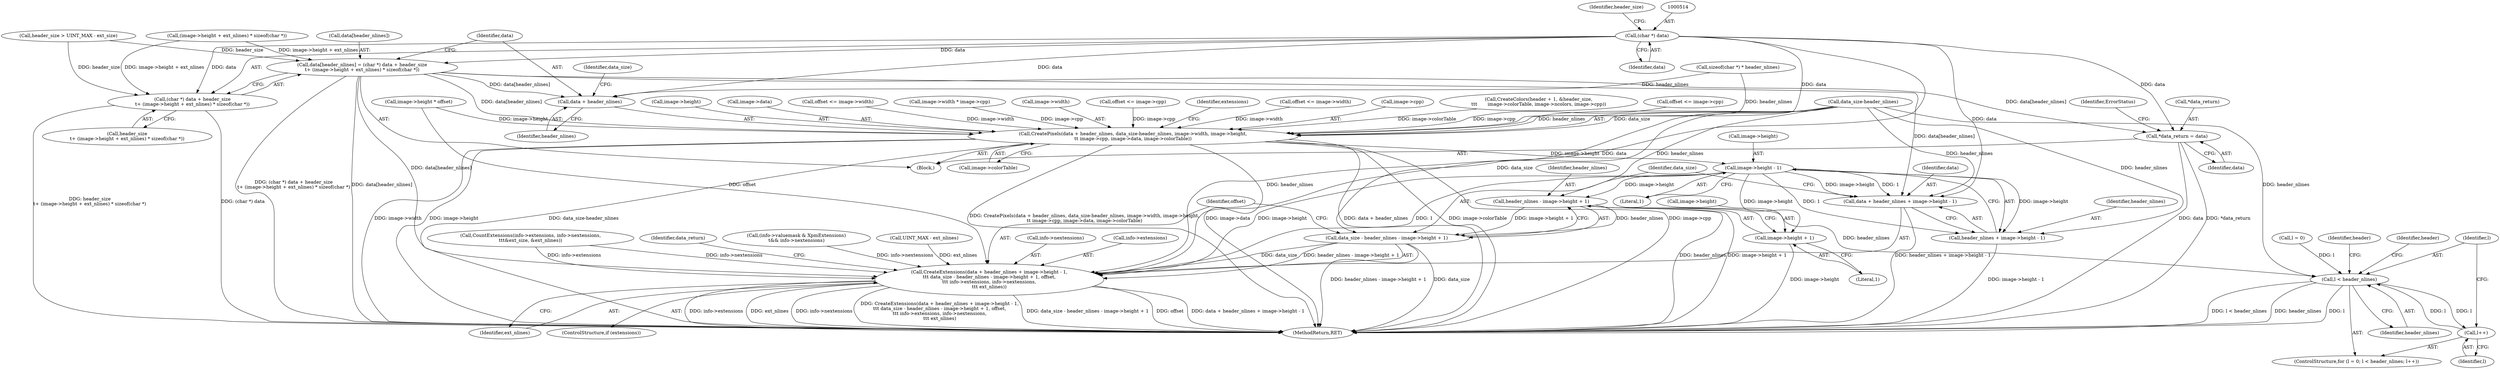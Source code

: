 digraph "0_libXpm_d1167418f0fd02a27f617ec5afd6db053afbe185@pointer" {
"1000513" [label="(Call,(char *) data)"];
"1000508" [label="(Call,data[header_nlines] = (char *) data + header_size\n\t+ (image->height + ext_nlines) * sizeof(char *))"];
"1000526" [label="(Call,CreatePixels(data + header_nlines, data_size-header_nlines, image->width, image->height,\n\t\t image->cpp, image->data, image->colorTable))"];
"1000555" [label="(Call,image->height - 1)"];
"1000550" [label="(Call,CreateExtensions(data + header_nlines + image->height - 1,\n\t\t\t data_size - header_nlines - image->height + 1, offset,\n\t\t\t info->extensions, info->nextensions,\n\t\t\t ext_nlines))"];
"1000551" [label="(Call,data + header_nlines + image->height - 1)"];
"1000553" [label="(Call,header_nlines + image->height - 1)"];
"1000562" [label="(Call,header_nlines - image->height + 1)"];
"1000560" [label="(Call,data_size - header_nlines - image->height + 1)"];
"1000592" [label="(Call,l < header_nlines)"];
"1000595" [label="(Call,l++)"];
"1000564" [label="(Call,image->height + 1)"];
"1000527" [label="(Call,data + header_nlines)"];
"1000577" [label="(Call,*data_return = data)"];
"1000512" [label="(Call,(char *) data + header_size\n\t+ (image->height + ext_nlines) * sizeof(char *))"];
"1000539" [label="(Call,image->cpp)"];
"1000204" [label="(Call,sizeof(char *) * header_nlines)"];
"1000312" [label="(Call,CreateColors(header + 1, &header_size,\n\t\t\t       image->colorTable, image->ncolors, image->cpp))"];
"1000570" [label="(Call,info->extensions)"];
"1000351" [label="(Call,offset <= image->cpp)"];
"1000554" [label="(Identifier,header_nlines)"];
"1000580" [label="(Identifier,data)"];
"1000421" [label="(Call,header_size > UINT_MAX - ext_size)"];
"1000596" [label="(Identifier,l)"];
"1000592" [label="(Call,l < header_nlines)"];
"1000577" [label="(Call,*data_return = data)"];
"1000536" [label="(Call,image->height)"];
"1000167" [label="(Call,CountExtensions(info->extensions, info->nextensions,\n\t\t\t&ext_size, &ext_nlines))"];
"1000588" [label="(ControlStructure,for (l = 0; l < header_nlines; l++))"];
"1000589" [label="(Call,l = 0)"];
"1000516" [label="(Call,header_size\n\t+ (image->height + ext_nlines) * sizeof(char *))"];
"1000599" [label="(Identifier,header)"];
"1000414" [label="(Call,image->height * offset)"];
"1000606" [label="(Identifier,header)"];
"1000518" [label="(Call,(image->height + ext_nlines) * sizeof(char *))"];
"1000550" [label="(Call,CreateExtensions(data + header_nlines + image->height - 1,\n\t\t\t data_size - header_nlines - image->height + 1, offset,\n\t\t\t info->extensions, info->nextensions,\n\t\t\t ext_nlines))"];
"1000559" [label="(Literal,1)"];
"1000509" [label="(Call,data[header_nlines])"];
"1000555" [label="(Call,image->height - 1)"];
"1000609" [label="(MethodReturn,RET)"];
"1000542" [label="(Call,image->data)"];
"1000513" [label="(Call,(char *) data)"];
"1000564" [label="(Call,image->height + 1)"];
"1000552" [label="(Identifier,data)"];
"1000563" [label="(Identifier,header_nlines)"];
"1000551" [label="(Call,data + header_nlines + image->height - 1)"];
"1000576" [label="(Identifier,ext_nlines)"];
"1000548" [label="(ControlStructure,if (extensions))"];
"1000512" [label="(Call,(char *) data + header_size\n\t+ (image->height + ext_nlines) * sizeof(char *))"];
"1000529" [label="(Identifier,header_nlines)"];
"1000578" [label="(Call,*data_return)"];
"1000595" [label="(Call,l++)"];
"1000358" [label="(Call,offset <= image->width)"];
"1000528" [label="(Identifier,data)"];
"1000531" [label="(Identifier,data_size)"];
"1000336" [label="(Call,image->width * image->cpp)"];
"1000553" [label="(Call,header_nlines + image->height - 1)"];
"1000533" [label="(Call,image->width)"];
"1000579" [label="(Identifier,data_return)"];
"1000526" [label="(Call,CreatePixels(data + header_nlines, data_size-header_nlines, image->width, image->height,\n\t\t image->cpp, image->data, image->colorTable))"];
"1000561" [label="(Identifier,data_size)"];
"1000565" [label="(Call,image->height)"];
"1000560" [label="(Call,data_size - header_nlines - image->height + 1)"];
"1000363" [label="(Call,offset <= image->cpp)"];
"1000562" [label="(Call,header_nlines - image->height + 1)"];
"1000582" [label="(Identifier,ErrorStatus)"];
"1000155" [label="(Call,(info->valuemask & XpmExtensions)\n\t&& info->nextensions)"];
"1000549" [label="(Identifier,extensions)"];
"1000376" [label="(Call,UINT_MAX - ext_nlines)"];
"1000517" [label="(Identifier,header_size)"];
"1000593" [label="(Identifier,l)"];
"1000545" [label="(Call,image->colorTable)"];
"1000346" [label="(Call,offset <= image->width)"];
"1000568" [label="(Literal,1)"];
"1000527" [label="(Call,data + header_nlines)"];
"1000530" [label="(Call,data_size-header_nlines)"];
"1000556" [label="(Call,image->height)"];
"1000515" [label="(Identifier,data)"];
"1000117" [label="(Block,)"];
"1000573" [label="(Call,info->nextensions)"];
"1000569" [label="(Identifier,offset)"];
"1000508" [label="(Call,data[header_nlines] = (char *) data + header_size\n\t+ (image->height + ext_nlines) * sizeof(char *))"];
"1000594" [label="(Identifier,header_nlines)"];
"1000513" -> "1000512"  [label="AST: "];
"1000513" -> "1000515"  [label="CFG: "];
"1000514" -> "1000513"  [label="AST: "];
"1000515" -> "1000513"  [label="AST: "];
"1000517" -> "1000513"  [label="CFG: "];
"1000513" -> "1000508"  [label="DDG: data"];
"1000513" -> "1000512"  [label="DDG: data"];
"1000513" -> "1000526"  [label="DDG: data"];
"1000513" -> "1000527"  [label="DDG: data"];
"1000513" -> "1000550"  [label="DDG: data"];
"1000513" -> "1000551"  [label="DDG: data"];
"1000513" -> "1000577"  [label="DDG: data"];
"1000508" -> "1000117"  [label="AST: "];
"1000508" -> "1000512"  [label="CFG: "];
"1000509" -> "1000508"  [label="AST: "];
"1000512" -> "1000508"  [label="AST: "];
"1000528" -> "1000508"  [label="CFG: "];
"1000508" -> "1000609"  [label="DDG: data[header_nlines]"];
"1000508" -> "1000609"  [label="DDG: (char *) data + header_size\n\t+ (image->height + ext_nlines) * sizeof(char *)"];
"1000421" -> "1000508"  [label="DDG: header_size"];
"1000518" -> "1000508"  [label="DDG: image->height + ext_nlines"];
"1000508" -> "1000526"  [label="DDG: data[header_nlines]"];
"1000508" -> "1000527"  [label="DDG: data[header_nlines]"];
"1000508" -> "1000550"  [label="DDG: data[header_nlines]"];
"1000508" -> "1000551"  [label="DDG: data[header_nlines]"];
"1000508" -> "1000577"  [label="DDG: data[header_nlines]"];
"1000526" -> "1000117"  [label="AST: "];
"1000526" -> "1000545"  [label="CFG: "];
"1000527" -> "1000526"  [label="AST: "];
"1000530" -> "1000526"  [label="AST: "];
"1000533" -> "1000526"  [label="AST: "];
"1000536" -> "1000526"  [label="AST: "];
"1000539" -> "1000526"  [label="AST: "];
"1000542" -> "1000526"  [label="AST: "];
"1000545" -> "1000526"  [label="AST: "];
"1000549" -> "1000526"  [label="CFG: "];
"1000526" -> "1000609"  [label="DDG: image->width"];
"1000526" -> "1000609"  [label="DDG: image->height"];
"1000526" -> "1000609"  [label="DDG: data_size-header_nlines"];
"1000526" -> "1000609"  [label="DDG: CreatePixels(data + header_nlines, data_size-header_nlines, image->width, image->height,\n\t\t image->cpp, image->data, image->colorTable)"];
"1000526" -> "1000609"  [label="DDG: image->data"];
"1000526" -> "1000609"  [label="DDG: data + header_nlines"];
"1000526" -> "1000609"  [label="DDG: image->colorTable"];
"1000526" -> "1000609"  [label="DDG: image->cpp"];
"1000204" -> "1000526"  [label="DDG: header_nlines"];
"1000530" -> "1000526"  [label="DDG: data_size"];
"1000530" -> "1000526"  [label="DDG: header_nlines"];
"1000346" -> "1000526"  [label="DDG: image->width"];
"1000358" -> "1000526"  [label="DDG: image->width"];
"1000414" -> "1000526"  [label="DDG: image->height"];
"1000363" -> "1000526"  [label="DDG: image->cpp"];
"1000351" -> "1000526"  [label="DDG: image->cpp"];
"1000336" -> "1000526"  [label="DDG: image->cpp"];
"1000312" -> "1000526"  [label="DDG: image->colorTable"];
"1000526" -> "1000555"  [label="DDG: image->height"];
"1000555" -> "1000553"  [label="AST: "];
"1000555" -> "1000559"  [label="CFG: "];
"1000556" -> "1000555"  [label="AST: "];
"1000559" -> "1000555"  [label="AST: "];
"1000553" -> "1000555"  [label="CFG: "];
"1000555" -> "1000550"  [label="DDG: image->height"];
"1000555" -> "1000550"  [label="DDG: 1"];
"1000555" -> "1000551"  [label="DDG: image->height"];
"1000555" -> "1000551"  [label="DDG: 1"];
"1000555" -> "1000553"  [label="DDG: image->height"];
"1000555" -> "1000553"  [label="DDG: 1"];
"1000555" -> "1000562"  [label="DDG: image->height"];
"1000555" -> "1000564"  [label="DDG: image->height"];
"1000550" -> "1000548"  [label="AST: "];
"1000550" -> "1000576"  [label="CFG: "];
"1000551" -> "1000550"  [label="AST: "];
"1000560" -> "1000550"  [label="AST: "];
"1000569" -> "1000550"  [label="AST: "];
"1000570" -> "1000550"  [label="AST: "];
"1000573" -> "1000550"  [label="AST: "];
"1000576" -> "1000550"  [label="AST: "];
"1000579" -> "1000550"  [label="CFG: "];
"1000550" -> "1000609"  [label="DDG: CreateExtensions(data + header_nlines + image->height - 1,\n\t\t\t data_size - header_nlines - image->height + 1, offset,\n\t\t\t info->extensions, info->nextensions,\n\t\t\t ext_nlines)"];
"1000550" -> "1000609"  [label="DDG: data_size - header_nlines - image->height + 1"];
"1000550" -> "1000609"  [label="DDG: offset"];
"1000550" -> "1000609"  [label="DDG: data + header_nlines + image->height - 1"];
"1000550" -> "1000609"  [label="DDG: info->extensions"];
"1000550" -> "1000609"  [label="DDG: ext_nlines"];
"1000550" -> "1000609"  [label="DDG: info->nextensions"];
"1000530" -> "1000550"  [label="DDG: header_nlines"];
"1000560" -> "1000550"  [label="DDG: data_size"];
"1000560" -> "1000550"  [label="DDG: header_nlines - image->height + 1"];
"1000414" -> "1000550"  [label="DDG: offset"];
"1000167" -> "1000550"  [label="DDG: info->extensions"];
"1000167" -> "1000550"  [label="DDG: info->nextensions"];
"1000155" -> "1000550"  [label="DDG: info->nextensions"];
"1000376" -> "1000550"  [label="DDG: ext_nlines"];
"1000551" -> "1000553"  [label="CFG: "];
"1000552" -> "1000551"  [label="AST: "];
"1000553" -> "1000551"  [label="AST: "];
"1000561" -> "1000551"  [label="CFG: "];
"1000551" -> "1000609"  [label="DDG: header_nlines + image->height - 1"];
"1000530" -> "1000551"  [label="DDG: header_nlines"];
"1000554" -> "1000553"  [label="AST: "];
"1000553" -> "1000609"  [label="DDG: image->height - 1"];
"1000530" -> "1000553"  [label="DDG: header_nlines"];
"1000562" -> "1000560"  [label="AST: "];
"1000562" -> "1000564"  [label="CFG: "];
"1000563" -> "1000562"  [label="AST: "];
"1000564" -> "1000562"  [label="AST: "];
"1000560" -> "1000562"  [label="CFG: "];
"1000562" -> "1000609"  [label="DDG: header_nlines"];
"1000562" -> "1000609"  [label="DDG: image->height + 1"];
"1000562" -> "1000560"  [label="DDG: header_nlines"];
"1000562" -> "1000560"  [label="DDG: image->height + 1"];
"1000530" -> "1000562"  [label="DDG: header_nlines"];
"1000562" -> "1000592"  [label="DDG: header_nlines"];
"1000561" -> "1000560"  [label="AST: "];
"1000569" -> "1000560"  [label="CFG: "];
"1000560" -> "1000609"  [label="DDG: header_nlines - image->height + 1"];
"1000560" -> "1000609"  [label="DDG: data_size"];
"1000530" -> "1000560"  [label="DDG: data_size"];
"1000592" -> "1000588"  [label="AST: "];
"1000592" -> "1000594"  [label="CFG: "];
"1000593" -> "1000592"  [label="AST: "];
"1000594" -> "1000592"  [label="AST: "];
"1000599" -> "1000592"  [label="CFG: "];
"1000606" -> "1000592"  [label="CFG: "];
"1000592" -> "1000609"  [label="DDG: l < header_nlines"];
"1000592" -> "1000609"  [label="DDG: header_nlines"];
"1000592" -> "1000609"  [label="DDG: l"];
"1000589" -> "1000592"  [label="DDG: l"];
"1000595" -> "1000592"  [label="DDG: l"];
"1000530" -> "1000592"  [label="DDG: header_nlines"];
"1000592" -> "1000595"  [label="DDG: l"];
"1000595" -> "1000588"  [label="AST: "];
"1000595" -> "1000596"  [label="CFG: "];
"1000596" -> "1000595"  [label="AST: "];
"1000593" -> "1000595"  [label="CFG: "];
"1000564" -> "1000568"  [label="CFG: "];
"1000565" -> "1000564"  [label="AST: "];
"1000568" -> "1000564"  [label="AST: "];
"1000564" -> "1000609"  [label="DDG: image->height"];
"1000527" -> "1000529"  [label="CFG: "];
"1000528" -> "1000527"  [label="AST: "];
"1000529" -> "1000527"  [label="AST: "];
"1000531" -> "1000527"  [label="CFG: "];
"1000204" -> "1000527"  [label="DDG: header_nlines"];
"1000577" -> "1000117"  [label="AST: "];
"1000577" -> "1000580"  [label="CFG: "];
"1000578" -> "1000577"  [label="AST: "];
"1000580" -> "1000577"  [label="AST: "];
"1000582" -> "1000577"  [label="CFG: "];
"1000577" -> "1000609"  [label="DDG: data"];
"1000577" -> "1000609"  [label="DDG: *data_return"];
"1000512" -> "1000516"  [label="CFG: "];
"1000516" -> "1000512"  [label="AST: "];
"1000512" -> "1000609"  [label="DDG: (char *) data"];
"1000512" -> "1000609"  [label="DDG: header_size\n\t+ (image->height + ext_nlines) * sizeof(char *)"];
"1000421" -> "1000512"  [label="DDG: header_size"];
"1000518" -> "1000512"  [label="DDG: image->height + ext_nlines"];
}
